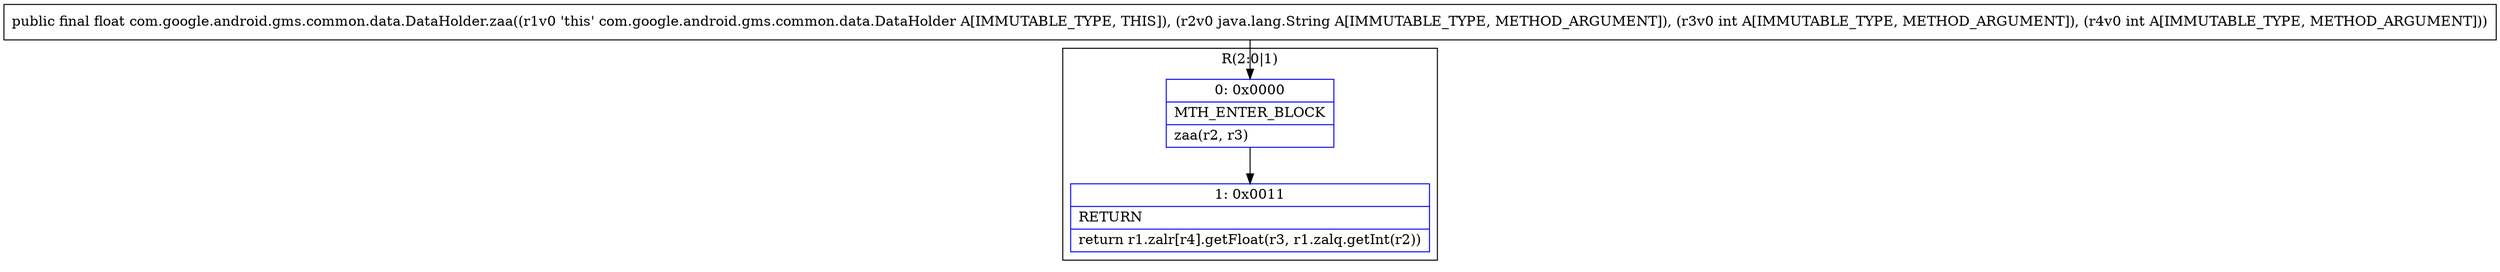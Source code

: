 digraph "CFG forcom.google.android.gms.common.data.DataHolder.zaa(Ljava\/lang\/String;II)F" {
subgraph cluster_Region_1752923056 {
label = "R(2:0|1)";
node [shape=record,color=blue];
Node_0 [shape=record,label="{0\:\ 0x0000|MTH_ENTER_BLOCK\l|zaa(r2, r3)\l}"];
Node_1 [shape=record,label="{1\:\ 0x0011|RETURN\l|return r1.zalr[r4].getFloat(r3, r1.zalq.getInt(r2))\l}"];
}
MethodNode[shape=record,label="{public final float com.google.android.gms.common.data.DataHolder.zaa((r1v0 'this' com.google.android.gms.common.data.DataHolder A[IMMUTABLE_TYPE, THIS]), (r2v0 java.lang.String A[IMMUTABLE_TYPE, METHOD_ARGUMENT]), (r3v0 int A[IMMUTABLE_TYPE, METHOD_ARGUMENT]), (r4v0 int A[IMMUTABLE_TYPE, METHOD_ARGUMENT])) }"];
MethodNode -> Node_0;
Node_0 -> Node_1;
}

